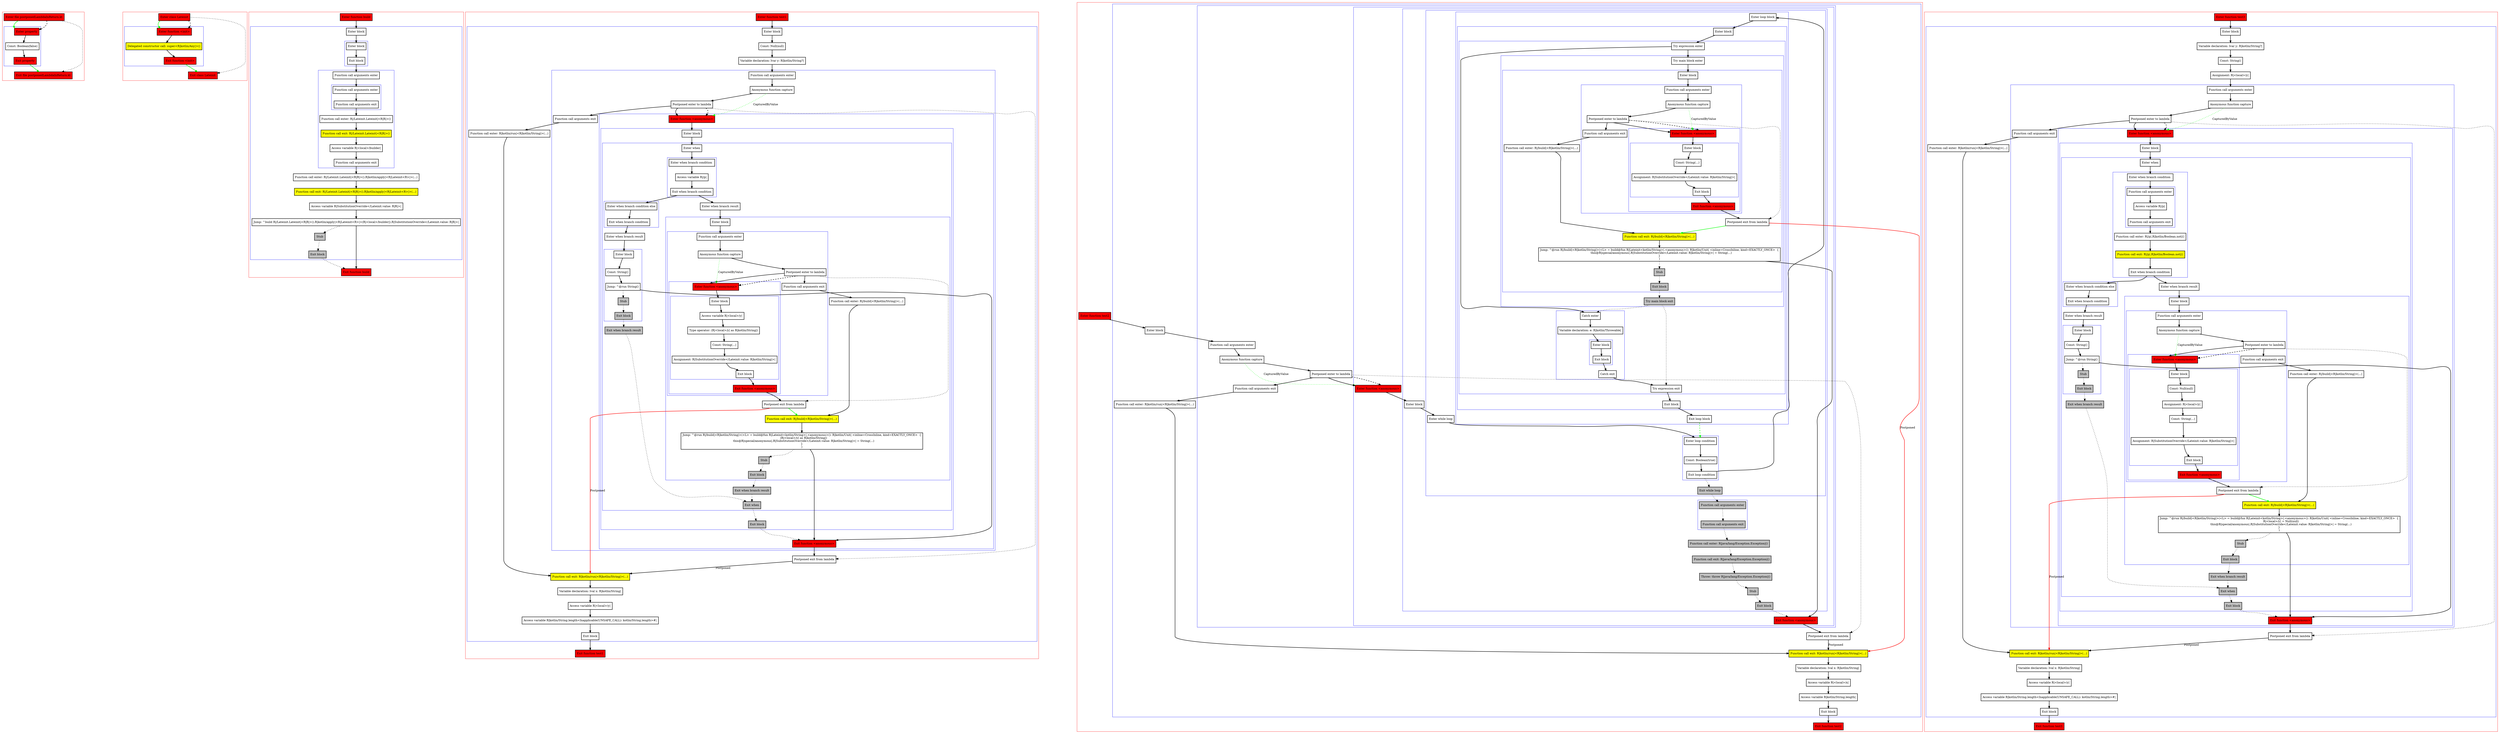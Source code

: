 digraph postponedLambdaInReturn_kt {
    graph [nodesep=3]
    node [shape=box penwidth=2]
    edge [penwidth=2]

    subgraph cluster_0 {
        color=red
        0 [label="Enter file postponedLambdaInReturn.kt" style="filled" fillcolor=red];
        subgraph cluster_1 {
            color=blue
            1 [label="Enter property" style="filled" fillcolor=red];
            2 [label="Const: Boolean(false)"];
            3 [label="Exit property" style="filled" fillcolor=red];
        }
        4 [label="Exit file postponedLambdaInReturn.kt" style="filled" fillcolor=red];
    }
    0 -> {1} [color=green];
    0 -> {4} [style=dotted];
    0 -> {1} [style=dashed];
    1 -> {2};
    2 -> {3};
    3 -> {4} [color=green];

    subgraph cluster_2 {
        color=red
        5 [label="Enter class Lateinit" style="filled" fillcolor=red];
        subgraph cluster_3 {
            color=blue
            6 [label="Enter function <init>" style="filled" fillcolor=red];
            7 [label="Delegated constructor call: super<R|kotlin/Any|>()" style="filled" fillcolor=yellow];
            8 [label="Exit function <init>" style="filled" fillcolor=red];
        }
        9 [label="Exit class Lateinit" style="filled" fillcolor=red];
    }
    5 -> {6} [color=green];
    5 -> {9} [style=dotted];
    5 -> {6} [style=dashed];
    6 -> {7};
    7 -> {8};
    8 -> {9} [color=green];

    subgraph cluster_4 {
        color=red
        10 [label="Enter function build" style="filled" fillcolor=red];
        subgraph cluster_5 {
            color=blue
            11 [label="Enter block"];
            subgraph cluster_6 {
                color=blue
                12 [label="Enter block"];
                13 [label="Exit block"];
            }
            subgraph cluster_7 {
                color=blue
                14 [label="Function call arguments enter"];
                subgraph cluster_8 {
                    color=blue
                    15 [label="Function call arguments enter"];
                    16 [label="Function call arguments exit"];
                }
                17 [label="Function call enter: R|/Lateinit.Lateinit|<R|R|>()"];
                18 [label="Function call exit: R|/Lateinit.Lateinit|<R|R|>()" style="filled" fillcolor=yellow];
                19 [label="Access variable R|<local>/builder|"];
                20 [label="Function call arguments exit"];
            }
            21 [label="Function call enter: R|/Lateinit.Lateinit|<R|R|>().R|kotlin/apply|<R|Lateinit<R>|>(...)"];
            22 [label="Function call exit: R|/Lateinit.Lateinit|<R|R|>().R|kotlin/apply|<R|Lateinit<R>|>(...)" style="filled" fillcolor=yellow];
            23 [label="Access variable R|SubstitutionOverride</Lateinit.value: R|R|>|"];
            24 [label="Jump: ^build R|/Lateinit.Lateinit|<R|R|>().R|kotlin/apply|<R|Lateinit<R>|>(R|<local>/builder|).R|SubstitutionOverride</Lateinit.value: R|R|>|"];
            25 [label="Stub" style="filled" fillcolor=gray];
            26 [label="Exit block" style="filled" fillcolor=gray];
        }
        27 [label="Exit function build" style="filled" fillcolor=red];
    }
    10 -> {11};
    11 -> {12};
    12 -> {13};
    13 -> {14};
    14 -> {15};
    15 -> {16};
    16 -> {17};
    17 -> {18};
    18 -> {19};
    19 -> {20};
    20 -> {21};
    21 -> {22};
    22 -> {23};
    23 -> {24};
    24 -> {27};
    24 -> {25} [style=dotted];
    25 -> {26} [style=dotted];
    26 -> {27} [style=dotted];

    subgraph cluster_9 {
        color=red
        28 [label="Enter function test1" style="filled" fillcolor=red];
        subgraph cluster_10 {
            color=blue
            29 [label="Enter block"];
            30 [label="Const: Null(null)"];
            31 [label="Variable declaration: lvar y: R|kotlin/String?|"];
            subgraph cluster_11 {
                color=blue
                32 [label="Function call arguments enter"];
                33 [label="Anonymous function capture"];
                34 [label="Postponed enter to lambda"];
                subgraph cluster_12 {
                    color=blue
                    35 [label="Enter function <anonymous>" style="filled" fillcolor=red];
                    subgraph cluster_13 {
                        color=blue
                        36 [label="Enter block"];
                        subgraph cluster_14 {
                            color=blue
                            37 [label="Enter when"];
                            subgraph cluster_15 {
                                color=blue
                                38 [label="Enter when branch condition "];
                                39 [label="Access variable R|/p|"];
                                40 [label="Exit when branch condition"];
                            }
                            subgraph cluster_16 {
                                color=blue
                                41 [label="Enter when branch condition else"];
                                42 [label="Exit when branch condition"];
                            }
                            43 [label="Enter when branch result"];
                            subgraph cluster_17 {
                                color=blue
                                44 [label="Enter block"];
                                45 [label="Const: String()"];
                                46 [label="Jump: ^@run String()"];
                                47 [label="Stub" style="filled" fillcolor=gray];
                                48 [label="Exit block" style="filled" fillcolor=gray];
                            }
                            49 [label="Exit when branch result" style="filled" fillcolor=gray];
                            50 [label="Enter when branch result"];
                            subgraph cluster_18 {
                                color=blue
                                51 [label="Enter block"];
                                subgraph cluster_19 {
                                    color=blue
                                    52 [label="Function call arguments enter"];
                                    53 [label="Anonymous function capture"];
                                    54 [label="Postponed enter to lambda"];
                                    subgraph cluster_20 {
                                        color=blue
                                        55 [label="Enter function <anonymous>" style="filled" fillcolor=red];
                                        subgraph cluster_21 {
                                            color=blue
                                            56 [label="Enter block"];
                                            57 [label="Access variable R|<local>/y|"];
                                            58 [label="Type operator: (R|<local>/y| as R|kotlin/String|)"];
                                            59 [label="Const: String(...)"];
                                            60 [label="Assignment: R|SubstitutionOverride</Lateinit.value: R|kotlin/String|>|"];
                                            61 [label="Exit block"];
                                        }
                                        62 [label="Exit function <anonymous>" style="filled" fillcolor=red];
                                    }
                                    63 [label="Function call arguments exit"];
                                }
                                64 [label="Function call enter: R|/build|<R|kotlin/String|>(...)"];
                                65 [label="Postponed exit from lambda"];
                                66 [label="Function call exit: R|/build|<R|kotlin/String|>(...)" style="filled" fillcolor=yellow];
                                67 [label="Jump: ^@run R|/build|<R|kotlin/String|>(<L> = build@fun R|Lateinit<kotlin/String>|.<anonymous>(): R|kotlin/Unit| <inline=CrossInline, kind=EXACTLY_ONCE>  {
    (R|<local>/y| as R|kotlin/String|)
    this@R|special/anonymous|.R|SubstitutionOverride</Lateinit.value: R|kotlin/String|>| = String(...)
}
)"];
                                68 [label="Stub" style="filled" fillcolor=gray];
                                69 [label="Exit block" style="filled" fillcolor=gray];
                            }
                            70 [label="Exit when branch result" style="filled" fillcolor=gray];
                            71 [label="Exit when" style="filled" fillcolor=gray];
                        }
                        72 [label="Exit block" style="filled" fillcolor=gray];
                    }
                    73 [label="Exit function <anonymous>" style="filled" fillcolor=red];
                }
                74 [label="Function call arguments exit"];
            }
            75 [label="Function call enter: R|kotlin/run|<R|kotlin/String|>(...)"];
            76 [label="Postponed exit from lambda"];
            77 [label="Function call exit: R|kotlin/run|<R|kotlin/String|>(...)" style="filled" fillcolor=yellow];
            78 [label="Variable declaration: lval x: R|kotlin/String|"];
            79 [label="Access variable R|<local>/y|"];
            80 [label="Access variable R|kotlin/String.length<Inapplicable(UNSAFE_CALL): kotlin/String.length>#|"];
            81 [label="Exit block"];
        }
        82 [label="Exit function test1" style="filled" fillcolor=red];
    }
    28 -> {29};
    29 -> {30};
    30 -> {31};
    31 -> {32};
    32 -> {33};
    33 -> {34};
    33 -> {35} [color=green style=dotted label="CapturedByValue"];
    34 -> {35 74};
    34 -> {76} [style=dotted];
    34 -> {35} [style=dashed];
    35 -> {36};
    36 -> {37};
    37 -> {38};
    38 -> {39};
    39 -> {40};
    40 -> {41 50};
    41 -> {42};
    42 -> {43};
    43 -> {44};
    44 -> {45};
    45 -> {46};
    46 -> {73};
    46 -> {47} [style=dotted];
    47 -> {48} [style=dotted];
    48 -> {49} [style=dotted];
    49 -> {71} [style=dotted];
    50 -> {51};
    51 -> {52};
    52 -> {53};
    53 -> {54};
    53 -> {55} [color=green style=dotted label="CapturedByValue"];
    54 -> {55 63};
    54 -> {65} [style=dotted];
    54 -> {55} [style=dashed];
    55 -> {56};
    56 -> {57};
    57 -> {58};
    58 -> {59};
    59 -> {60};
    60 -> {61};
    61 -> {62};
    62 -> {65};
    63 -> {64};
    64 -> {66};
    65 -> {66} [color=green];
    65 -> {77} [color=red label="Postponed"];
    66 -> {67};
    67 -> {73};
    67 -> {68} [style=dotted];
    68 -> {69} [style=dotted];
    69 -> {70} [style=dotted];
    70 -> {71} [style=dotted];
    71 -> {72} [style=dotted];
    72 -> {73} [style=dotted];
    73 -> {76};
    74 -> {75};
    75 -> {77};
    76 -> {77} [label="Postponed"];
    77 -> {78};
    78 -> {79};
    79 -> {80};
    80 -> {81};
    81 -> {82};

    subgraph cluster_22 {
        color=red
        83 [label="Enter function test2" style="filled" fillcolor=red];
        subgraph cluster_23 {
            color=blue
            84 [label="Enter block"];
            subgraph cluster_24 {
                color=blue
                85 [label="Function call arguments enter"];
                86 [label="Anonymous function capture"];
                87 [label="Postponed enter to lambda"];
                subgraph cluster_25 {
                    color=blue
                    88 [label="Enter function <anonymous>" style="filled" fillcolor=red];
                    subgraph cluster_26 {
                        color=blue
                        89 [label="Enter block"];
                        subgraph cluster_27 {
                            color=blue
                            90 [label="Enter while loop"];
                            subgraph cluster_28 {
                                color=blue
                                91 [label="Enter loop condition"];
                                92 [label="Const: Boolean(true)"];
                                93 [label="Exit loop condition"];
                            }
                            subgraph cluster_29 {
                                color=blue
                                94 [label="Enter loop block"];
                                subgraph cluster_30 {
                                    color=blue
                                    95 [label="Enter block"];
                                    subgraph cluster_31 {
                                        color=blue
                                        96 [label="Try expression enter"];
                                        subgraph cluster_32 {
                                            color=blue
                                            97 [label="Try main block enter"];
                                            subgraph cluster_33 {
                                                color=blue
                                                98 [label="Enter block"];
                                                subgraph cluster_34 {
                                                    color=blue
                                                    99 [label="Function call arguments enter"];
                                                    100 [label="Anonymous function capture"];
                                                    101 [label="Postponed enter to lambda"];
                                                    subgraph cluster_35 {
                                                        color=blue
                                                        102 [label="Enter function <anonymous>" style="filled" fillcolor=red];
                                                        subgraph cluster_36 {
                                                            color=blue
                                                            103 [label="Enter block"];
                                                            104 [label="Const: String(...)"];
                                                            105 [label="Assignment: R|SubstitutionOverride</Lateinit.value: R|kotlin/String|>|"];
                                                            106 [label="Exit block"];
                                                        }
                                                        107 [label="Exit function <anonymous>" style="filled" fillcolor=red];
                                                    }
                                                    108 [label="Function call arguments exit"];
                                                }
                                                109 [label="Function call enter: R|/build|<R|kotlin/String|>(...)"];
                                                110 [label="Postponed exit from lambda"];
                                                111 [label="Function call exit: R|/build|<R|kotlin/String|>(...)" style="filled" fillcolor=yellow];
                                                112 [label="Jump: ^@run R|/build|<R|kotlin/String|>(<L> = build@fun R|Lateinit<kotlin/String>|.<anonymous>(): R|kotlin/Unit| <inline=CrossInline, kind=EXACTLY_ONCE>  {
    this@R|special/anonymous|.R|SubstitutionOverride</Lateinit.value: R|kotlin/String|>| = String(...)
}
)"];
                                                113 [label="Stub" style="filled" fillcolor=gray];
                                                114 [label="Exit block" style="filled" fillcolor=gray];
                                            }
                                            115 [label="Try main block exit" style="filled" fillcolor=gray];
                                        }
                                        subgraph cluster_37 {
                                            color=blue
                                            116 [label="Catch enter"];
                                            117 [label="Variable declaration: e: R|kotlin/Throwable|"];
                                            subgraph cluster_38 {
                                                color=blue
                                                118 [label="Enter block"];
                                                119 [label="Exit block"];
                                            }
                                            120 [label="Catch exit"];
                                        }
                                        121 [label="Try expression exit"];
                                    }
                                    122 [label="Exit block"];
                                }
                                123 [label="Exit loop block"];
                            }
                            124 [label="Exit while loop" style="filled" fillcolor=gray];
                        }
                        subgraph cluster_39 {
                            color=blue
                            125 [label="Function call arguments enter" style="filled" fillcolor=gray];
                            126 [label="Function call arguments exit" style="filled" fillcolor=gray];
                        }
                        127 [label="Function call enter: R|java/lang/Exception.Exception|()" style="filled" fillcolor=gray];
                        128 [label="Function call exit: R|java/lang/Exception.Exception|()" style="filled" fillcolor=gray];
                        129 [label="Throw: throw R|java/lang/Exception.Exception|()" style="filled" fillcolor=gray];
                        130 [label="Stub" style="filled" fillcolor=gray];
                        131 [label="Exit block" style="filled" fillcolor=gray];
                    }
                    132 [label="Exit function <anonymous>" style="filled" fillcolor=red];
                }
                133 [label="Function call arguments exit"];
            }
            134 [label="Function call enter: R|kotlin/run|<R|kotlin/String|>(...)"];
            135 [label="Postponed exit from lambda"];
            136 [label="Function call exit: R|kotlin/run|<R|kotlin/String|>(...)" style="filled" fillcolor=yellow];
            137 [label="Variable declaration: lval x: R|kotlin/String|"];
            138 [label="Access variable R|<local>/x|"];
            139 [label="Access variable R|kotlin/String.length|"];
            140 [label="Exit block"];
        }
        141 [label="Exit function test2" style="filled" fillcolor=red];
    }
    83 -> {84};
    84 -> {85};
    85 -> {86};
    86 -> {87};
    86 -> {88} [color=green style=dotted label="CapturedByValue"];
    87 -> {88 133};
    87 -> {135} [style=dotted];
    87 -> {88} [style=dashed];
    88 -> {89};
    89 -> {90};
    90 -> {91};
    91 -> {92};
    92 -> {93};
    93 -> {94};
    93 -> {124} [style=dotted];
    94 -> {95};
    95 -> {96};
    96 -> {97 116};
    97 -> {98};
    98 -> {99};
    99 -> {100};
    100 -> {101};
    100 -> {102} [color=green style=dotted label="CapturedByValue"];
    101 -> {102 108};
    101 -> {110} [style=dotted];
    101 -> {102} [style=dashed];
    102 -> {103};
    103 -> {104};
    104 -> {105};
    105 -> {106};
    106 -> {107};
    107 -> {110};
    108 -> {109};
    109 -> {111};
    110 -> {111} [color=green];
    110 -> {136} [color=red label="Postponed"];
    111 -> {112};
    112 -> {132};
    112 -> {113} [style=dotted];
    113 -> {114} [style=dotted];
    114 -> {115} [style=dotted];
    115 -> {116 121} [style=dotted];
    116 -> {117};
    117 -> {118};
    118 -> {119};
    119 -> {120};
    120 -> {121};
    121 -> {122};
    122 -> {123};
    123 -> {91} [color=green style=dashed];
    124 -> {125} [style=dotted];
    125 -> {126} [style=dotted];
    126 -> {127} [style=dotted];
    127 -> {128} [style=dotted];
    128 -> {129} [style=dotted];
    129 -> {130} [style=dotted];
    130 -> {131} [style=dotted];
    131 -> {132} [style=dotted];
    132 -> {135};
    133 -> {134};
    134 -> {136};
    135 -> {136} [label="Postponed"];
    136 -> {137};
    137 -> {138};
    138 -> {139};
    139 -> {140};
    140 -> {141};

    subgraph cluster_40 {
        color=red
        142 [label="Enter function test3" style="filled" fillcolor=red];
        subgraph cluster_41 {
            color=blue
            143 [label="Enter block"];
            144 [label="Variable declaration: lvar y: R|kotlin/String?|"];
            145 [label="Const: String()"];
            146 [label="Assignment: R|<local>/y|"];
            subgraph cluster_42 {
                color=blue
                147 [label="Function call arguments enter"];
                148 [label="Anonymous function capture"];
                149 [label="Postponed enter to lambda"];
                subgraph cluster_43 {
                    color=blue
                    150 [label="Enter function <anonymous>" style="filled" fillcolor=red];
                    subgraph cluster_44 {
                        color=blue
                        151 [label="Enter block"];
                        subgraph cluster_45 {
                            color=blue
                            152 [label="Enter when"];
                            subgraph cluster_46 {
                                color=blue
                                153 [label="Enter when branch condition "];
                                subgraph cluster_47 {
                                    color=blue
                                    154 [label="Function call arguments enter"];
                                    155 [label="Access variable R|/p|"];
                                    156 [label="Function call arguments exit"];
                                }
                                157 [label="Function call enter: R|/p|.R|kotlin/Boolean.not|()"];
                                158 [label="Function call exit: R|/p|.R|kotlin/Boolean.not|()" style="filled" fillcolor=yellow];
                                159 [label="Exit when branch condition"];
                            }
                            subgraph cluster_48 {
                                color=blue
                                160 [label="Enter when branch condition else"];
                                161 [label="Exit when branch condition"];
                            }
                            162 [label="Enter when branch result"];
                            subgraph cluster_49 {
                                color=blue
                                163 [label="Enter block"];
                                164 [label="Const: String()"];
                                165 [label="Jump: ^@run String()"];
                                166 [label="Stub" style="filled" fillcolor=gray];
                                167 [label="Exit block" style="filled" fillcolor=gray];
                            }
                            168 [label="Exit when branch result" style="filled" fillcolor=gray];
                            169 [label="Enter when branch result"];
                            subgraph cluster_50 {
                                color=blue
                                170 [label="Enter block"];
                                subgraph cluster_51 {
                                    color=blue
                                    171 [label="Function call arguments enter"];
                                    172 [label="Anonymous function capture"];
                                    173 [label="Postponed enter to lambda"];
                                    subgraph cluster_52 {
                                        color=blue
                                        174 [label="Enter function <anonymous>" style="filled" fillcolor=red];
                                        subgraph cluster_53 {
                                            color=blue
                                            175 [label="Enter block"];
                                            176 [label="Const: Null(null)"];
                                            177 [label="Assignment: R|<local>/y|"];
                                            178 [label="Const: String(...)"];
                                            179 [label="Assignment: R|SubstitutionOverride</Lateinit.value: R|kotlin/String|>|"];
                                            180 [label="Exit block"];
                                        }
                                        181 [label="Exit function <anonymous>" style="filled" fillcolor=red];
                                    }
                                    182 [label="Function call arguments exit"];
                                }
                                183 [label="Function call enter: R|/build|<R|kotlin/String|>(...)"];
                                184 [label="Postponed exit from lambda"];
                                185 [label="Function call exit: R|/build|<R|kotlin/String|>(...)" style="filled" fillcolor=yellow];
                                186 [label="Jump: ^@run R|/build|<R|kotlin/String|>(<L> = build@fun R|Lateinit<kotlin/String>|.<anonymous>(): R|kotlin/Unit| <inline=CrossInline, kind=EXACTLY_ONCE>  {
    R|<local>/y| = Null(null)
    this@R|special/anonymous|.R|SubstitutionOverride</Lateinit.value: R|kotlin/String|>| = String(...)
}
)"];
                                187 [label="Stub" style="filled" fillcolor=gray];
                                188 [label="Exit block" style="filled" fillcolor=gray];
                            }
                            189 [label="Exit when branch result" style="filled" fillcolor=gray];
                            190 [label="Exit when" style="filled" fillcolor=gray];
                        }
                        191 [label="Exit block" style="filled" fillcolor=gray];
                    }
                    192 [label="Exit function <anonymous>" style="filled" fillcolor=red];
                }
                193 [label="Function call arguments exit"];
            }
            194 [label="Function call enter: R|kotlin/run|<R|kotlin/String|>(...)"];
            195 [label="Postponed exit from lambda"];
            196 [label="Function call exit: R|kotlin/run|<R|kotlin/String|>(...)" style="filled" fillcolor=yellow];
            197 [label="Variable declaration: lval x: R|kotlin/String|"];
            198 [label="Access variable R|<local>/y|"];
            199 [label="Access variable R|kotlin/String.length<Inapplicable(UNSAFE_CALL): kotlin/String.length>#|"];
            200 [label="Exit block"];
        }
        201 [label="Exit function test3" style="filled" fillcolor=red];
    }
    142 -> {143};
    143 -> {144};
    144 -> {145};
    145 -> {146};
    146 -> {147};
    147 -> {148};
    148 -> {149};
    148 -> {150} [color=green style=dotted label="CapturedByValue"];
    149 -> {150 193};
    149 -> {195} [style=dotted];
    149 -> {150} [style=dashed];
    150 -> {151};
    151 -> {152};
    152 -> {153};
    153 -> {154};
    154 -> {155};
    155 -> {156};
    156 -> {157};
    157 -> {158};
    158 -> {159};
    159 -> {160 169};
    160 -> {161};
    161 -> {162};
    162 -> {163};
    163 -> {164};
    164 -> {165};
    165 -> {192};
    165 -> {166} [style=dotted];
    166 -> {167} [style=dotted];
    167 -> {168} [style=dotted];
    168 -> {190} [style=dotted];
    169 -> {170};
    170 -> {171};
    171 -> {172};
    172 -> {173};
    172 -> {174} [color=green style=dotted label="CapturedByValue"];
    173 -> {174 182};
    173 -> {184} [style=dotted];
    173 -> {174} [style=dashed];
    174 -> {175};
    175 -> {176};
    176 -> {177};
    177 -> {178};
    178 -> {179};
    179 -> {180};
    180 -> {181};
    181 -> {184};
    182 -> {183};
    183 -> {185};
    184 -> {185} [color=green];
    184 -> {196} [color=red label="Postponed"];
    185 -> {186};
    186 -> {192};
    186 -> {187} [style=dotted];
    187 -> {188} [style=dotted];
    188 -> {189} [style=dotted];
    189 -> {190} [style=dotted];
    190 -> {191} [style=dotted];
    191 -> {192} [style=dotted];
    192 -> {195};
    193 -> {194};
    194 -> {196};
    195 -> {196} [label="Postponed"];
    196 -> {197};
    197 -> {198};
    198 -> {199};
    199 -> {200};
    200 -> {201};

}
